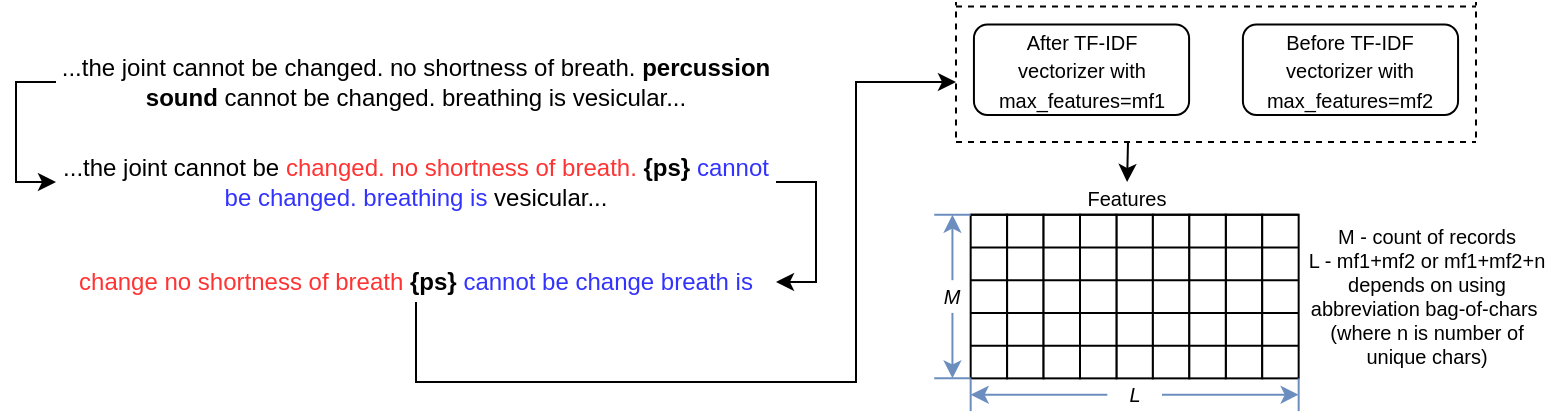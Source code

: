 <mxfile version="14.9.9" type="github">
  <diagram id="t8NL_LvqNAlttWv7_BnQ" name="Page-1">
    <mxGraphModel dx="1113" dy="544" grid="1" gridSize="10" guides="1" tooltips="1" connect="1" arrows="1" fold="1" page="1" pageScale="1" pageWidth="827" pageHeight="1169" math="0" shadow="0">
      <root>
        <mxCell id="0" />
        <mxCell id="1" parent="0" />
        <mxCell id="92zkAvC7iZREQvi6Y92L-52" style="edgeStyle=orthogonalEdgeStyle;rounded=0;orthogonalLoop=1;jettySize=auto;html=1;exitX=0;exitY=0.5;exitDx=0;exitDy=0;entryX=0;entryY=0.5;entryDx=0;entryDy=0;" parent="1" source="92zkAvC7iZREQvi6Y92L-1" target="92zkAvC7iZREQvi6Y92L-2" edge="1">
          <mxGeometry relative="1" as="geometry" />
        </mxCell>
        <mxCell id="92zkAvC7iZREQvi6Y92L-1" value="...the joint cannot be changed. no shortness of breath. &lt;b&gt;percussion sound&lt;/b&gt; cannot be changed. breathing is vesicular..." style="text;html=1;strokeColor=none;fillColor=none;align=center;verticalAlign=middle;whiteSpace=wrap;rounded=0;" parent="1" vertex="1">
          <mxGeometry x="70" y="90" width="360" height="20" as="geometry" />
        </mxCell>
        <mxCell id="92zkAvC7iZREQvi6Y92L-53" style="edgeStyle=orthogonalEdgeStyle;rounded=0;orthogonalLoop=1;jettySize=auto;html=1;exitX=1;exitY=0.5;exitDx=0;exitDy=0;entryX=1;entryY=0.5;entryDx=0;entryDy=0;strokeColor=#000000;" parent="1" source="92zkAvC7iZREQvi6Y92L-2" target="92zkAvC7iZREQvi6Y92L-3" edge="1">
          <mxGeometry relative="1" as="geometry" />
        </mxCell>
        <mxCell id="92zkAvC7iZREQvi6Y92L-2" value="...the joint cannot be &lt;font color=&quot;#ff3333&quot;&gt;changed. no shortness of breath.&lt;/font&gt;&lt;b&gt;&lt;font color=&quot;#ff3333&quot;&gt;&amp;nbsp;&lt;/font&gt;{ps}&lt;/b&gt; &lt;font color=&quot;#3333ff&quot;&gt;cannot be changed. breathing is&lt;/font&gt; vesicular..." style="text;html=1;strokeColor=none;fillColor=none;align=center;verticalAlign=middle;whiteSpace=wrap;rounded=0;" parent="1" vertex="1">
          <mxGeometry x="70" y="140" width="360" height="20" as="geometry" />
        </mxCell>
        <mxCell id="92zkAvC7iZREQvi6Y92L-54" style="edgeStyle=orthogonalEdgeStyle;rounded=0;orthogonalLoop=1;jettySize=auto;html=1;exitX=0.5;exitY=1;exitDx=0;exitDy=0;strokeColor=#000000;" parent="1" source="92zkAvC7iZREQvi6Y92L-3" edge="1">
          <mxGeometry relative="1" as="geometry">
            <mxPoint x="520" y="100" as="targetPoint" />
            <Array as="points">
              <mxPoint x="250" y="250" />
              <mxPoint x="470" y="250" />
              <mxPoint x="470" y="100" />
            </Array>
          </mxGeometry>
        </mxCell>
        <mxCell id="92zkAvC7iZREQvi6Y92L-3" value="&lt;font color=&quot;#ff3333&quot;&gt;change no shortness of breath&lt;/font&gt;&amp;nbsp;&lt;b&gt;{ps}&lt;/b&gt; &lt;font color=&quot;#3333ff&quot;&gt;cannot be change breath is&lt;/font&gt;" style="text;html=1;strokeColor=none;fillColor=none;align=center;verticalAlign=middle;whiteSpace=wrap;rounded=0;" parent="1" vertex="1">
          <mxGeometry x="70" y="190" width="360" height="20" as="geometry" />
        </mxCell>
        <mxCell id="4TDz5-EVjoTStCLCDVTC-6" value="" style="group" vertex="1" connectable="0" parent="1">
          <mxGeometry x="520" y="60" width="260" height="70" as="geometry" />
        </mxCell>
        <mxCell id="92zkAvC7iZREQvi6Y92L-4" value="&lt;font style=&quot;font-size: 10px&quot;&gt;After TF-IDF&lt;br&gt;vectorizer with max_features=mf1&lt;/font&gt;" style="rounded=1;whiteSpace=wrap;html=1;" parent="4TDz5-EVjoTStCLCDVTC-6" vertex="1">
          <mxGeometry x="8.966" y="11.29" width="107.586" height="45.161" as="geometry" />
        </mxCell>
        <mxCell id="92zkAvC7iZREQvi6Y92L-5" value="&lt;font style=&quot;font-size: 10px&quot;&gt;Before TF-IDF vectorizer with max_features=mf2&lt;/font&gt;" style="rounded=1;whiteSpace=wrap;html=1;" parent="4TDz5-EVjoTStCLCDVTC-6" vertex="1">
          <mxGeometry x="143.448" y="11.29" width="107.586" height="45.161" as="geometry" />
        </mxCell>
        <mxCell id="92zkAvC7iZREQvi6Y92L-6" value="" style="endArrow=none;dashed=1;html=1;" parent="4TDz5-EVjoTStCLCDVTC-6" edge="1">
          <mxGeometry width="50" height="50" relative="1" as="geometry">
            <mxPoint x="260" y="67.742" as="sourcePoint" />
            <mxPoint x="260" as="targetPoint" />
          </mxGeometry>
        </mxCell>
        <mxCell id="92zkAvC7iZREQvi6Y92L-7" value="" style="endArrow=none;dashed=1;html=1;" parent="4TDz5-EVjoTStCLCDVTC-6" edge="1">
          <mxGeometry width="50" height="50" relative="1" as="geometry">
            <mxPoint y="67.742" as="sourcePoint" />
            <mxPoint as="targetPoint" />
          </mxGeometry>
        </mxCell>
        <mxCell id="92zkAvC7iZREQvi6Y92L-8" value="" style="endArrow=none;dashed=1;html=1;" parent="4TDz5-EVjoTStCLCDVTC-6" edge="1">
          <mxGeometry width="50" height="50" relative="1" as="geometry">
            <mxPoint y="70" as="sourcePoint" />
            <mxPoint x="260" y="70" as="targetPoint" />
          </mxGeometry>
        </mxCell>
        <mxCell id="92zkAvC7iZREQvi6Y92L-9" value="" style="endArrow=none;dashed=1;html=1;" parent="4TDz5-EVjoTStCLCDVTC-6" edge="1">
          <mxGeometry width="50" height="50" relative="1" as="geometry">
            <mxPoint y="2.258" as="sourcePoint" />
            <mxPoint x="260" y="2.258" as="targetPoint" />
          </mxGeometry>
        </mxCell>
        <mxCell id="92zkAvC7iZREQvi6Y92L-38" value="&lt;i&gt;&lt;font style=&quot;font-size: 10px&quot;&gt;M&lt;/font&gt;&lt;/i&gt;" style="text;html=1;strokeColor=none;fillColor=none;align=center;verticalAlign=middle;whiteSpace=wrap;rounded=0;" parent="1" vertex="1">
          <mxGeometry x="500" y="199.091" width="36.444" height="16.364" as="geometry" />
        </mxCell>
        <mxCell id="92zkAvC7iZREQvi6Y92L-11" value="&lt;font style=&quot;font-size: 10px&quot;&gt;Features&lt;/font&gt;" style="text;html=1;strokeColor=none;fillColor=none;align=center;verticalAlign=middle;whiteSpace=wrap;rounded=0;" parent="1" vertex="1">
          <mxGeometry x="559.998" y="150" width="91.111" height="16.364" as="geometry" />
        </mxCell>
        <mxCell id="92zkAvC7iZREQvi6Y92L-12" value="" style="rounded=0;whiteSpace=wrap;html=1;" parent="1" vertex="1">
          <mxGeometry x="527.333" y="166.364" width="18.222" height="81.818" as="geometry" />
        </mxCell>
        <mxCell id="92zkAvC7iZREQvi6Y92L-13" value="" style="rounded=0;whiteSpace=wrap;html=1;" parent="1" vertex="1">
          <mxGeometry x="545.556" y="166.364" width="18.222" height="81.818" as="geometry" />
        </mxCell>
        <mxCell id="92zkAvC7iZREQvi6Y92L-14" value="" style="rounded=0;whiteSpace=wrap;html=1;" parent="1" vertex="1">
          <mxGeometry x="563.778" y="166.364" width="18.222" height="81.818" as="geometry" />
        </mxCell>
        <mxCell id="92zkAvC7iZREQvi6Y92L-15" value="" style="rounded=0;whiteSpace=wrap;html=1;" parent="1" vertex="1">
          <mxGeometry x="600.222" y="166.364" width="18.222" height="81.818" as="geometry" />
        </mxCell>
        <mxCell id="92zkAvC7iZREQvi6Y92L-16" value="" style="rounded=0;whiteSpace=wrap;html=1;" parent="1" vertex="1">
          <mxGeometry x="582" y="166.364" width="18.222" height="81.818" as="geometry" />
        </mxCell>
        <mxCell id="92zkAvC7iZREQvi6Y92L-17" value="" style="rounded=0;whiteSpace=wrap;html=1;" parent="1" vertex="1">
          <mxGeometry x="618.444" y="166.364" width="18.222" height="81.818" as="geometry" />
        </mxCell>
        <mxCell id="92zkAvC7iZREQvi6Y92L-18" value="" style="rounded=0;whiteSpace=wrap;html=1;" parent="1" vertex="1">
          <mxGeometry x="654.889" y="166.364" width="18.222" height="81.818" as="geometry" />
        </mxCell>
        <mxCell id="92zkAvC7iZREQvi6Y92L-19" value="" style="rounded=0;whiteSpace=wrap;html=1;" parent="1" vertex="1">
          <mxGeometry x="636.667" y="166.364" width="18.222" height="81.818" as="geometry" />
        </mxCell>
        <mxCell id="92zkAvC7iZREQvi6Y92L-20" value="" style="rounded=0;whiteSpace=wrap;html=1;" parent="1" vertex="1">
          <mxGeometry x="673.111" y="166.364" width="18.222" height="81.818" as="geometry" />
        </mxCell>
        <mxCell id="92zkAvC7iZREQvi6Y92L-29" value="" style="endArrow=none;html=1;exitX=0;exitY=1;exitDx=0;exitDy=0;entryX=0;entryY=0;entryDx=0;entryDy=0;" parent="1" edge="1">
          <mxGeometry x="579.111" y="150" width="50" height="50" as="geometry">
            <mxPoint x="527.333" y="231.818" as="sourcePoint" />
            <mxPoint x="691.333" y="231.818" as="targetPoint" />
          </mxGeometry>
        </mxCell>
        <mxCell id="92zkAvC7iZREQvi6Y92L-30" value="" style="endArrow=none;html=1;exitX=0;exitY=1;exitDx=0;exitDy=0;entryX=0;entryY=0;entryDx=0;entryDy=0;" parent="1" edge="1">
          <mxGeometry x="579.111" y="150" width="50" height="50" as="geometry">
            <mxPoint x="527.333" y="215.455" as="sourcePoint" />
            <mxPoint x="691.333" y="215.455" as="targetPoint" />
          </mxGeometry>
        </mxCell>
        <mxCell id="92zkAvC7iZREQvi6Y92L-31" value="" style="endArrow=none;html=1;exitX=0;exitY=1;exitDx=0;exitDy=0;entryX=0;entryY=0;entryDx=0;entryDy=0;" parent="1" edge="1">
          <mxGeometry x="579.111" y="150" width="50" height="50" as="geometry">
            <mxPoint x="527.333" y="199.091" as="sourcePoint" />
            <mxPoint x="691.333" y="199.091" as="targetPoint" />
          </mxGeometry>
        </mxCell>
        <mxCell id="92zkAvC7iZREQvi6Y92L-32" value="" style="endArrow=none;html=1;exitX=0;exitY=1;exitDx=0;exitDy=0;entryX=0;entryY=0;entryDx=0;entryDy=0;" parent="1" edge="1">
          <mxGeometry x="579.111" y="150" width="50" height="50" as="geometry">
            <mxPoint x="527.333" y="182.727" as="sourcePoint" />
            <mxPoint x="691.333" y="182.727" as="targetPoint" />
          </mxGeometry>
        </mxCell>
        <mxCell id="92zkAvC7iZREQvi6Y92L-33" value="" style="endArrow=none;html=1;exitX=0;exitY=1;exitDx=0;exitDy=0;entryX=0;entryY=0;entryDx=0;entryDy=0;" parent="1" edge="1">
          <mxGeometry x="579.111" y="150" width="50" height="50" as="geometry">
            <mxPoint x="527.333" y="166.364" as="sourcePoint" />
            <mxPoint x="691.333" y="166.364" as="targetPoint" />
          </mxGeometry>
        </mxCell>
        <mxCell id="92zkAvC7iZREQvi6Y92L-34" value="" style="endArrow=none;html=1;entryX=0;entryY=0;entryDx=0;entryDy=0;fillColor=#dae8fc;strokeColor=#6c8ebf;" parent="1" target="92zkAvC7iZREQvi6Y92L-12" edge="1">
          <mxGeometry x="579.111" y="150" width="50" height="50" as="geometry">
            <mxPoint x="509.111" y="166.364" as="sourcePoint" />
            <mxPoint x="545.556" y="174.545" as="targetPoint" />
          </mxGeometry>
        </mxCell>
        <mxCell id="92zkAvC7iZREQvi6Y92L-37" value="" style="endArrow=none;html=1;exitX=0;exitY=1;exitDx=0;exitDy=0;fillColor=#dae8fc;strokeColor=#6c8ebf;" parent="1" source="92zkAvC7iZREQvi6Y92L-12" edge="1">
          <mxGeometry x="579.111" y="150" width="50" height="50" as="geometry">
            <mxPoint x="527.333" y="305.455" as="sourcePoint" />
            <mxPoint x="509.111" y="248.182" as="targetPoint" />
          </mxGeometry>
        </mxCell>
        <mxCell id="92zkAvC7iZREQvi6Y92L-40" style="edgeStyle=orthogonalEdgeStyle;rounded=0;orthogonalLoop=1;jettySize=auto;html=1;exitX=0.5;exitY=0;exitDx=0;exitDy=0;fillColor=#dae8fc;strokeColor=#6C8EBF;" parent="1" source="92zkAvC7iZREQvi6Y92L-38" edge="1">
          <mxGeometry x="579.111" y="150" as="geometry">
            <mxPoint x="518.222" y="166.364" as="targetPoint" />
          </mxGeometry>
        </mxCell>
        <mxCell id="92zkAvC7iZREQvi6Y92L-41" style="edgeStyle=orthogonalEdgeStyle;rounded=0;orthogonalLoop=1;jettySize=auto;html=1;exitX=0.5;exitY=1;exitDx=0;exitDy=0;fillColor=#dae8fc;strokeColor=#6c8ebf;" parent="1" source="92zkAvC7iZREQvi6Y92L-38" edge="1">
          <mxGeometry x="579.111" y="150" as="geometry">
            <mxPoint x="518.222" y="248.182" as="targetPoint" />
          </mxGeometry>
        </mxCell>
        <mxCell id="92zkAvC7iZREQvi6Y92L-44" value="" style="endArrow=none;html=1;strokeColor=#6C8EBF;entryX=0;entryY=1;entryDx=0;entryDy=0;" parent="1" target="92zkAvC7iZREQvi6Y92L-12" edge="1">
          <mxGeometry x="579.111" y="150" width="50" height="50" as="geometry">
            <mxPoint x="527.333" y="264.545" as="sourcePoint" />
            <mxPoint x="545.556" y="305.455" as="targetPoint" />
          </mxGeometry>
        </mxCell>
        <mxCell id="92zkAvC7iZREQvi6Y92L-46" value="" style="endArrow=none;html=1;strokeColor=#6C8EBF;entryX=1;entryY=1;entryDx=0;entryDy=0;" parent="1" target="92zkAvC7iZREQvi6Y92L-20" edge="1">
          <mxGeometry x="579.111" y="150" width="50" height="50" as="geometry">
            <mxPoint x="691.333" y="264.545" as="sourcePoint" />
            <mxPoint x="736.889" y="313.636" as="targetPoint" />
          </mxGeometry>
        </mxCell>
        <mxCell id="92zkAvC7iZREQvi6Y92L-48" style="edgeStyle=orthogonalEdgeStyle;rounded=0;orthogonalLoop=1;jettySize=auto;html=1;exitX=1;exitY=0.5;exitDx=0;exitDy=0;strokeColor=#6C8EBF;" parent="1" source="92zkAvC7iZREQvi6Y92L-47" edge="1">
          <mxGeometry x="579.111" y="150" as="geometry">
            <mxPoint x="691.333" y="256.364" as="targetPoint" />
          </mxGeometry>
        </mxCell>
        <mxCell id="92zkAvC7iZREQvi6Y92L-49" style="edgeStyle=orthogonalEdgeStyle;rounded=0;orthogonalLoop=1;jettySize=auto;html=1;exitX=0;exitY=0.5;exitDx=0;exitDy=0;strokeColor=#6C8EBF;" parent="1" source="92zkAvC7iZREQvi6Y92L-47" edge="1">
          <mxGeometry x="579.111" y="150" as="geometry">
            <mxPoint x="527.333" y="256.364" as="targetPoint" />
          </mxGeometry>
        </mxCell>
        <mxCell id="92zkAvC7iZREQvi6Y92L-47" value="&lt;i&gt;&lt;font style=&quot;font-size: 10px&quot;&gt;L&lt;/font&gt;&lt;/i&gt;" style="text;html=1;strokeColor=none;fillColor=none;align=center;verticalAlign=middle;whiteSpace=wrap;rounded=0;" parent="1" vertex="1">
          <mxGeometry x="595.667" y="248.182" width="27.333" height="16.364" as="geometry" />
        </mxCell>
        <mxCell id="92zkAvC7iZREQvi6Y92L-50" value="&lt;div style=&quot;font-size: 10px&quot;&gt;&lt;font style=&quot;font-size: 10px&quot;&gt;M - count of records&lt;/font&gt;&lt;/div&gt;&lt;div style=&quot;font-size: 10px&quot;&gt;&lt;font style=&quot;font-size: 10px&quot;&gt;L - mf1+mf2 or mf1+mf2+n depends on using abbreviation bag-of-chars&amp;nbsp;&lt;/font&gt;&lt;/div&gt;&lt;div style=&quot;font-size: 10px&quot;&gt;&lt;font style=&quot;font-size: 10px&quot;&gt;(where n is number of unique chars)&lt;/font&gt;&lt;/div&gt;" style="text;html=1;strokeColor=none;fillColor=none;align=center;verticalAlign=middle;whiteSpace=wrap;rounded=0;" parent="1" vertex="1">
          <mxGeometry x="691.331" y="174.55" width="129.11" height="65.45" as="geometry" />
        </mxCell>
        <mxCell id="4TDz5-EVjoTStCLCDVTC-7" value="" style="endArrow=classic;html=1;entryX=0.5;entryY=0;entryDx=0;entryDy=0;" edge="1" parent="1" target="92zkAvC7iZREQvi6Y92L-11">
          <mxGeometry width="50" height="50" relative="1" as="geometry">
            <mxPoint x="606" y="130" as="sourcePoint" />
            <mxPoint x="650" y="120" as="targetPoint" />
          </mxGeometry>
        </mxCell>
      </root>
    </mxGraphModel>
  </diagram>
</mxfile>
